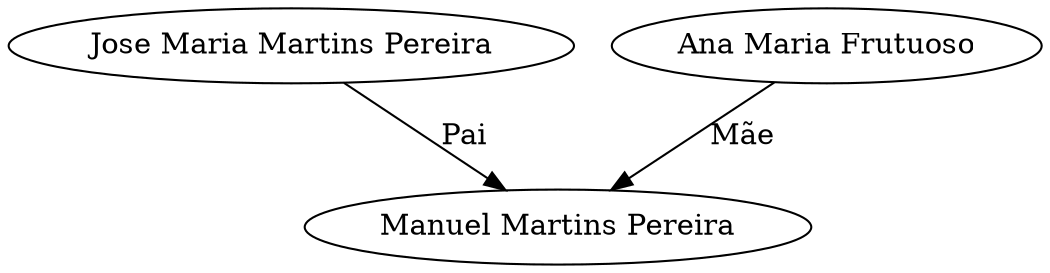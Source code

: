 digraph G {
	"Jose Maria Martins Pereira" -> "Manuel Martins Pereira" [label=Pai]
	"Ana Maria Frutuoso" -> "Manuel Martins Pereira" [label="Mãe"]
}
